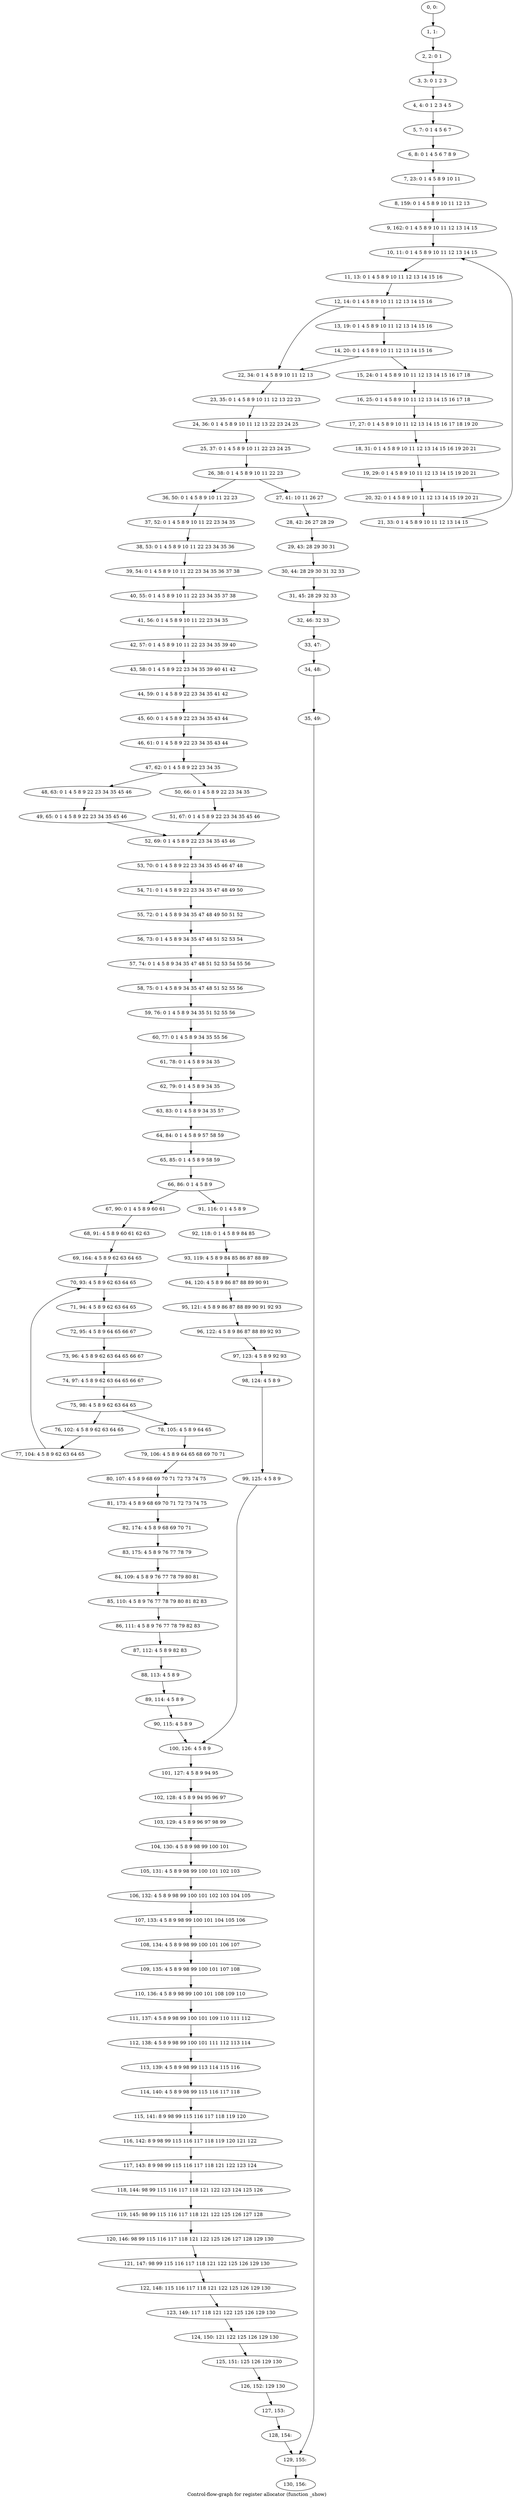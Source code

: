 digraph G {
graph [label="Control-flow-graph for register allocator (function _show)"]
0[label="0, 0: "];
1[label="1, 1: "];
2[label="2, 2: 0 1 "];
3[label="3, 3: 0 1 2 3 "];
4[label="4, 4: 0 1 2 3 4 5 "];
5[label="5, 7: 0 1 4 5 6 7 "];
6[label="6, 8: 0 1 4 5 6 7 8 9 "];
7[label="7, 23: 0 1 4 5 8 9 10 11 "];
8[label="8, 159: 0 1 4 5 8 9 10 11 12 13 "];
9[label="9, 162: 0 1 4 5 8 9 10 11 12 13 14 15 "];
10[label="10, 11: 0 1 4 5 8 9 10 11 12 13 14 15 "];
11[label="11, 13: 0 1 4 5 8 9 10 11 12 13 14 15 16 "];
12[label="12, 14: 0 1 4 5 8 9 10 11 12 13 14 15 16 "];
13[label="13, 19: 0 1 4 5 8 9 10 11 12 13 14 15 16 "];
14[label="14, 20: 0 1 4 5 8 9 10 11 12 13 14 15 16 "];
15[label="15, 24: 0 1 4 5 8 9 10 11 12 13 14 15 16 17 18 "];
16[label="16, 25: 0 1 4 5 8 9 10 11 12 13 14 15 16 17 18 "];
17[label="17, 27: 0 1 4 5 8 9 10 11 12 13 14 15 16 17 18 19 20 "];
18[label="18, 31: 0 1 4 5 8 9 10 11 12 13 14 15 16 19 20 21 "];
19[label="19, 29: 0 1 4 5 8 9 10 11 12 13 14 15 19 20 21 "];
20[label="20, 32: 0 1 4 5 8 9 10 11 12 13 14 15 19 20 21 "];
21[label="21, 33: 0 1 4 5 8 9 10 11 12 13 14 15 "];
22[label="22, 34: 0 1 4 5 8 9 10 11 12 13 "];
23[label="23, 35: 0 1 4 5 8 9 10 11 12 13 22 23 "];
24[label="24, 36: 0 1 4 5 8 9 10 11 12 13 22 23 24 25 "];
25[label="25, 37: 0 1 4 5 8 9 10 11 22 23 24 25 "];
26[label="26, 38: 0 1 4 5 8 9 10 11 22 23 "];
27[label="27, 41: 10 11 26 27 "];
28[label="28, 42: 26 27 28 29 "];
29[label="29, 43: 28 29 30 31 "];
30[label="30, 44: 28 29 30 31 32 33 "];
31[label="31, 45: 28 29 32 33 "];
32[label="32, 46: 32 33 "];
33[label="33, 47: "];
34[label="34, 48: "];
35[label="35, 49: "];
36[label="36, 50: 0 1 4 5 8 9 10 11 22 23 "];
37[label="37, 52: 0 1 4 5 8 9 10 11 22 23 34 35 "];
38[label="38, 53: 0 1 4 5 8 9 10 11 22 23 34 35 36 "];
39[label="39, 54: 0 1 4 5 8 9 10 11 22 23 34 35 36 37 38 "];
40[label="40, 55: 0 1 4 5 8 9 10 11 22 23 34 35 37 38 "];
41[label="41, 56: 0 1 4 5 8 9 10 11 22 23 34 35 "];
42[label="42, 57: 0 1 4 5 8 9 10 11 22 23 34 35 39 40 "];
43[label="43, 58: 0 1 4 5 8 9 22 23 34 35 39 40 41 42 "];
44[label="44, 59: 0 1 4 5 8 9 22 23 34 35 41 42 "];
45[label="45, 60: 0 1 4 5 8 9 22 23 34 35 43 44 "];
46[label="46, 61: 0 1 4 5 8 9 22 23 34 35 43 44 "];
47[label="47, 62: 0 1 4 5 8 9 22 23 34 35 "];
48[label="48, 63: 0 1 4 5 8 9 22 23 34 35 45 46 "];
49[label="49, 65: 0 1 4 5 8 9 22 23 34 35 45 46 "];
50[label="50, 66: 0 1 4 5 8 9 22 23 34 35 "];
51[label="51, 67: 0 1 4 5 8 9 22 23 34 35 45 46 "];
52[label="52, 69: 0 1 4 5 8 9 22 23 34 35 45 46 "];
53[label="53, 70: 0 1 4 5 8 9 22 23 34 35 45 46 47 48 "];
54[label="54, 71: 0 1 4 5 8 9 22 23 34 35 47 48 49 50 "];
55[label="55, 72: 0 1 4 5 8 9 34 35 47 48 49 50 51 52 "];
56[label="56, 73: 0 1 4 5 8 9 34 35 47 48 51 52 53 54 "];
57[label="57, 74: 0 1 4 5 8 9 34 35 47 48 51 52 53 54 55 56 "];
58[label="58, 75: 0 1 4 5 8 9 34 35 47 48 51 52 55 56 "];
59[label="59, 76: 0 1 4 5 8 9 34 35 51 52 55 56 "];
60[label="60, 77: 0 1 4 5 8 9 34 35 55 56 "];
61[label="61, 78: 0 1 4 5 8 9 34 35 "];
62[label="62, 79: 0 1 4 5 8 9 34 35 "];
63[label="63, 83: 0 1 4 5 8 9 34 35 57 "];
64[label="64, 84: 0 1 4 5 8 9 57 58 59 "];
65[label="65, 85: 0 1 4 5 8 9 58 59 "];
66[label="66, 86: 0 1 4 5 8 9 "];
67[label="67, 90: 0 1 4 5 8 9 60 61 "];
68[label="68, 91: 4 5 8 9 60 61 62 63 "];
69[label="69, 164: 4 5 8 9 62 63 64 65 "];
70[label="70, 93: 4 5 8 9 62 63 64 65 "];
71[label="71, 94: 4 5 8 9 62 63 64 65 "];
72[label="72, 95: 4 5 8 9 64 65 66 67 "];
73[label="73, 96: 4 5 8 9 62 63 64 65 66 67 "];
74[label="74, 97: 4 5 8 9 62 63 64 65 66 67 "];
75[label="75, 98: 4 5 8 9 62 63 64 65 "];
76[label="76, 102: 4 5 8 9 62 63 64 65 "];
77[label="77, 104: 4 5 8 9 62 63 64 65 "];
78[label="78, 105: 4 5 8 9 64 65 "];
79[label="79, 106: 4 5 8 9 64 65 68 69 70 71 "];
80[label="80, 107: 4 5 8 9 68 69 70 71 72 73 74 75 "];
81[label="81, 173: 4 5 8 9 68 69 70 71 72 73 74 75 "];
82[label="82, 174: 4 5 8 9 68 69 70 71 "];
83[label="83, 175: 4 5 8 9 76 77 78 79 "];
84[label="84, 109: 4 5 8 9 76 77 78 79 80 81 "];
85[label="85, 110: 4 5 8 9 76 77 78 79 80 81 82 83 "];
86[label="86, 111: 4 5 8 9 76 77 78 79 82 83 "];
87[label="87, 112: 4 5 8 9 82 83 "];
88[label="88, 113: 4 5 8 9 "];
89[label="89, 114: 4 5 8 9 "];
90[label="90, 115: 4 5 8 9 "];
91[label="91, 116: 0 1 4 5 8 9 "];
92[label="92, 118: 0 1 4 5 8 9 84 85 "];
93[label="93, 119: 4 5 8 9 84 85 86 87 88 89 "];
94[label="94, 120: 4 5 8 9 86 87 88 89 90 91 "];
95[label="95, 121: 4 5 8 9 86 87 88 89 90 91 92 93 "];
96[label="96, 122: 4 5 8 9 86 87 88 89 92 93 "];
97[label="97, 123: 4 5 8 9 92 93 "];
98[label="98, 124: 4 5 8 9 "];
99[label="99, 125: 4 5 8 9 "];
100[label="100, 126: 4 5 8 9 "];
101[label="101, 127: 4 5 8 9 94 95 "];
102[label="102, 128: 4 5 8 9 94 95 96 97 "];
103[label="103, 129: 4 5 8 9 96 97 98 99 "];
104[label="104, 130: 4 5 8 9 98 99 100 101 "];
105[label="105, 131: 4 5 8 9 98 99 100 101 102 103 "];
106[label="106, 132: 4 5 8 9 98 99 100 101 102 103 104 105 "];
107[label="107, 133: 4 5 8 9 98 99 100 101 104 105 106 "];
108[label="108, 134: 4 5 8 9 98 99 100 101 106 107 "];
109[label="109, 135: 4 5 8 9 98 99 100 101 107 108 "];
110[label="110, 136: 4 5 8 9 98 99 100 101 108 109 110 "];
111[label="111, 137: 4 5 8 9 98 99 100 101 109 110 111 112 "];
112[label="112, 138: 4 5 8 9 98 99 100 101 111 112 113 114 "];
113[label="113, 139: 4 5 8 9 98 99 113 114 115 116 "];
114[label="114, 140: 4 5 8 9 98 99 115 116 117 118 "];
115[label="115, 141: 8 9 98 99 115 116 117 118 119 120 "];
116[label="116, 142: 8 9 98 99 115 116 117 118 119 120 121 122 "];
117[label="117, 143: 8 9 98 99 115 116 117 118 121 122 123 124 "];
118[label="118, 144: 98 99 115 116 117 118 121 122 123 124 125 126 "];
119[label="119, 145: 98 99 115 116 117 118 121 122 125 126 127 128 "];
120[label="120, 146: 98 99 115 116 117 118 121 122 125 126 127 128 129 130 "];
121[label="121, 147: 98 99 115 116 117 118 121 122 125 126 129 130 "];
122[label="122, 148: 115 116 117 118 121 122 125 126 129 130 "];
123[label="123, 149: 117 118 121 122 125 126 129 130 "];
124[label="124, 150: 121 122 125 126 129 130 "];
125[label="125, 151: 125 126 129 130 "];
126[label="126, 152: 129 130 "];
127[label="127, 153: "];
128[label="128, 154: "];
129[label="129, 155: "];
130[label="130, 156: "];
0->1 ;
1->2 ;
2->3 ;
3->4 ;
4->5 ;
5->6 ;
6->7 ;
7->8 ;
8->9 ;
9->10 ;
10->11 ;
11->12 ;
12->13 ;
12->22 ;
13->14 ;
14->15 ;
14->22 ;
15->16 ;
16->17 ;
17->18 ;
18->19 ;
19->20 ;
20->21 ;
21->10 ;
22->23 ;
23->24 ;
24->25 ;
25->26 ;
26->27 ;
26->36 ;
27->28 ;
28->29 ;
29->30 ;
30->31 ;
31->32 ;
32->33 ;
33->34 ;
34->35 ;
35->129 ;
36->37 ;
37->38 ;
38->39 ;
39->40 ;
40->41 ;
41->42 ;
42->43 ;
43->44 ;
44->45 ;
45->46 ;
46->47 ;
47->48 ;
47->50 ;
48->49 ;
49->52 ;
50->51 ;
51->52 ;
52->53 ;
53->54 ;
54->55 ;
55->56 ;
56->57 ;
57->58 ;
58->59 ;
59->60 ;
60->61 ;
61->62 ;
62->63 ;
63->64 ;
64->65 ;
65->66 ;
66->67 ;
66->91 ;
67->68 ;
68->69 ;
69->70 ;
70->71 ;
71->72 ;
72->73 ;
73->74 ;
74->75 ;
75->76 ;
75->78 ;
76->77 ;
77->70 ;
78->79 ;
79->80 ;
80->81 ;
81->82 ;
82->83 ;
83->84 ;
84->85 ;
85->86 ;
86->87 ;
87->88 ;
88->89 ;
89->90 ;
90->100 ;
91->92 ;
92->93 ;
93->94 ;
94->95 ;
95->96 ;
96->97 ;
97->98 ;
98->99 ;
99->100 ;
100->101 ;
101->102 ;
102->103 ;
103->104 ;
104->105 ;
105->106 ;
106->107 ;
107->108 ;
108->109 ;
109->110 ;
110->111 ;
111->112 ;
112->113 ;
113->114 ;
114->115 ;
115->116 ;
116->117 ;
117->118 ;
118->119 ;
119->120 ;
120->121 ;
121->122 ;
122->123 ;
123->124 ;
124->125 ;
125->126 ;
126->127 ;
127->128 ;
128->129 ;
129->130 ;
}
